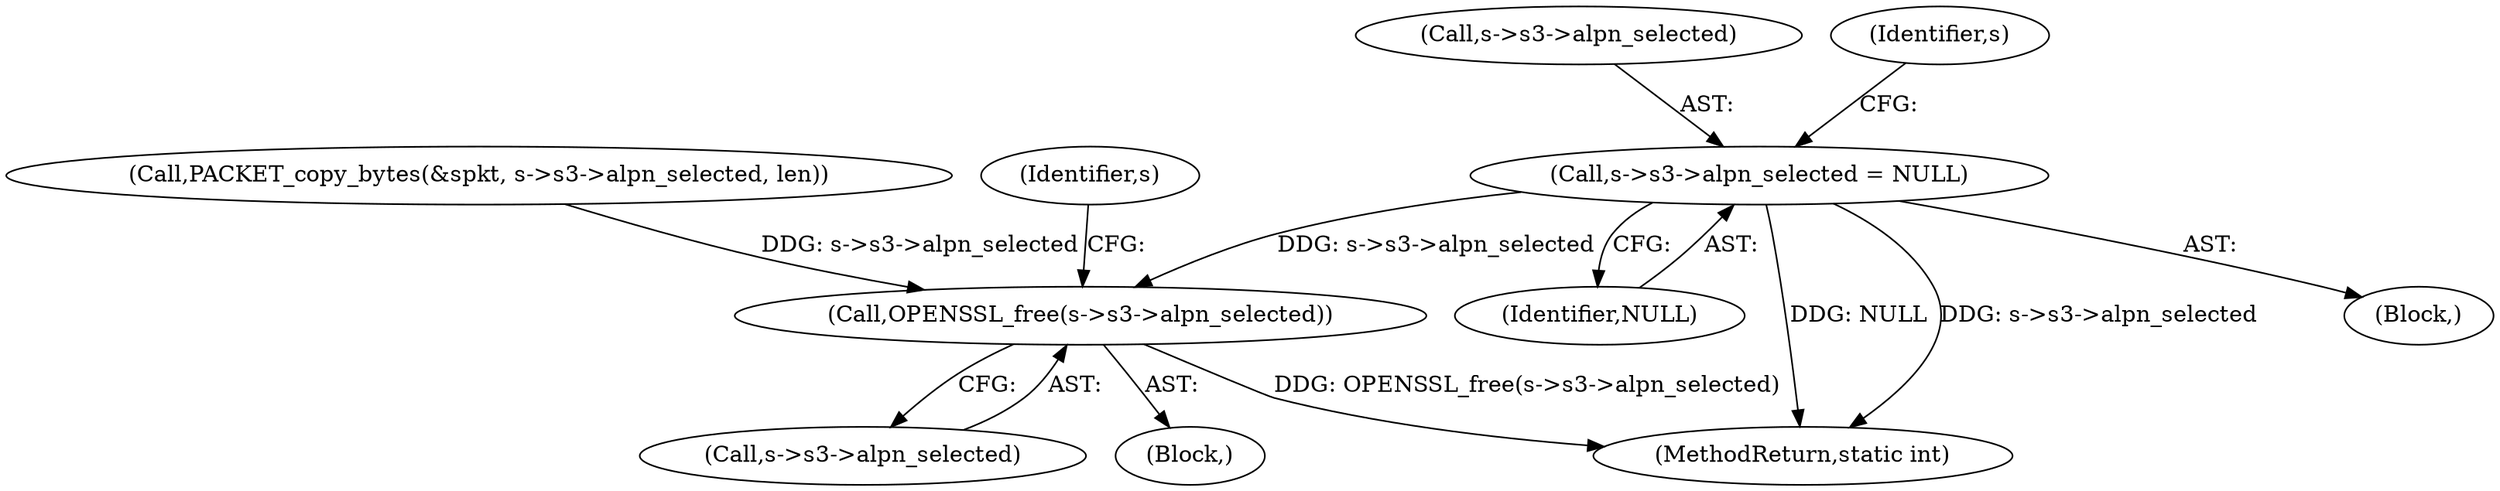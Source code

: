 digraph "0_openssl_4ad93618d26a3ea23d36ad5498ff4f59eff3a4d2_8@pointer" {
"1000149" [label="(Call,s->s3->alpn_selected = NULL)"];
"1000691" [label="(Call,OPENSSL_free(s->s3->alpn_selected))"];
"1000155" [label="(Identifier,NULL)"];
"1000150" [label="(Call,s->s3->alpn_selected)"];
"1001021" [label="(MethodReturn,static int)"];
"1000722" [label="(Call,PACKET_copy_bytes(&spkt, s->s3->alpn_selected, len))"];
"1000692" [label="(Call,s->s3->alpn_selected)"];
"1000158" [label="(Identifier,s)"];
"1000691" [label="(Call,OPENSSL_free(s->s3->alpn_selected))"];
"1000642" [label="(Block,)"];
"1000149" [label="(Call,s->s3->alpn_selected = NULL)"];
"1000119" [label="(Block,)"];
"1000700" [label="(Identifier,s)"];
"1000149" -> "1000119"  [label="AST: "];
"1000149" -> "1000155"  [label="CFG: "];
"1000150" -> "1000149"  [label="AST: "];
"1000155" -> "1000149"  [label="AST: "];
"1000158" -> "1000149"  [label="CFG: "];
"1000149" -> "1001021"  [label="DDG: NULL"];
"1000149" -> "1001021"  [label="DDG: s->s3->alpn_selected"];
"1000149" -> "1000691"  [label="DDG: s->s3->alpn_selected"];
"1000691" -> "1000642"  [label="AST: "];
"1000691" -> "1000692"  [label="CFG: "];
"1000692" -> "1000691"  [label="AST: "];
"1000700" -> "1000691"  [label="CFG: "];
"1000691" -> "1001021"  [label="DDG: OPENSSL_free(s->s3->alpn_selected)"];
"1000722" -> "1000691"  [label="DDG: s->s3->alpn_selected"];
}
